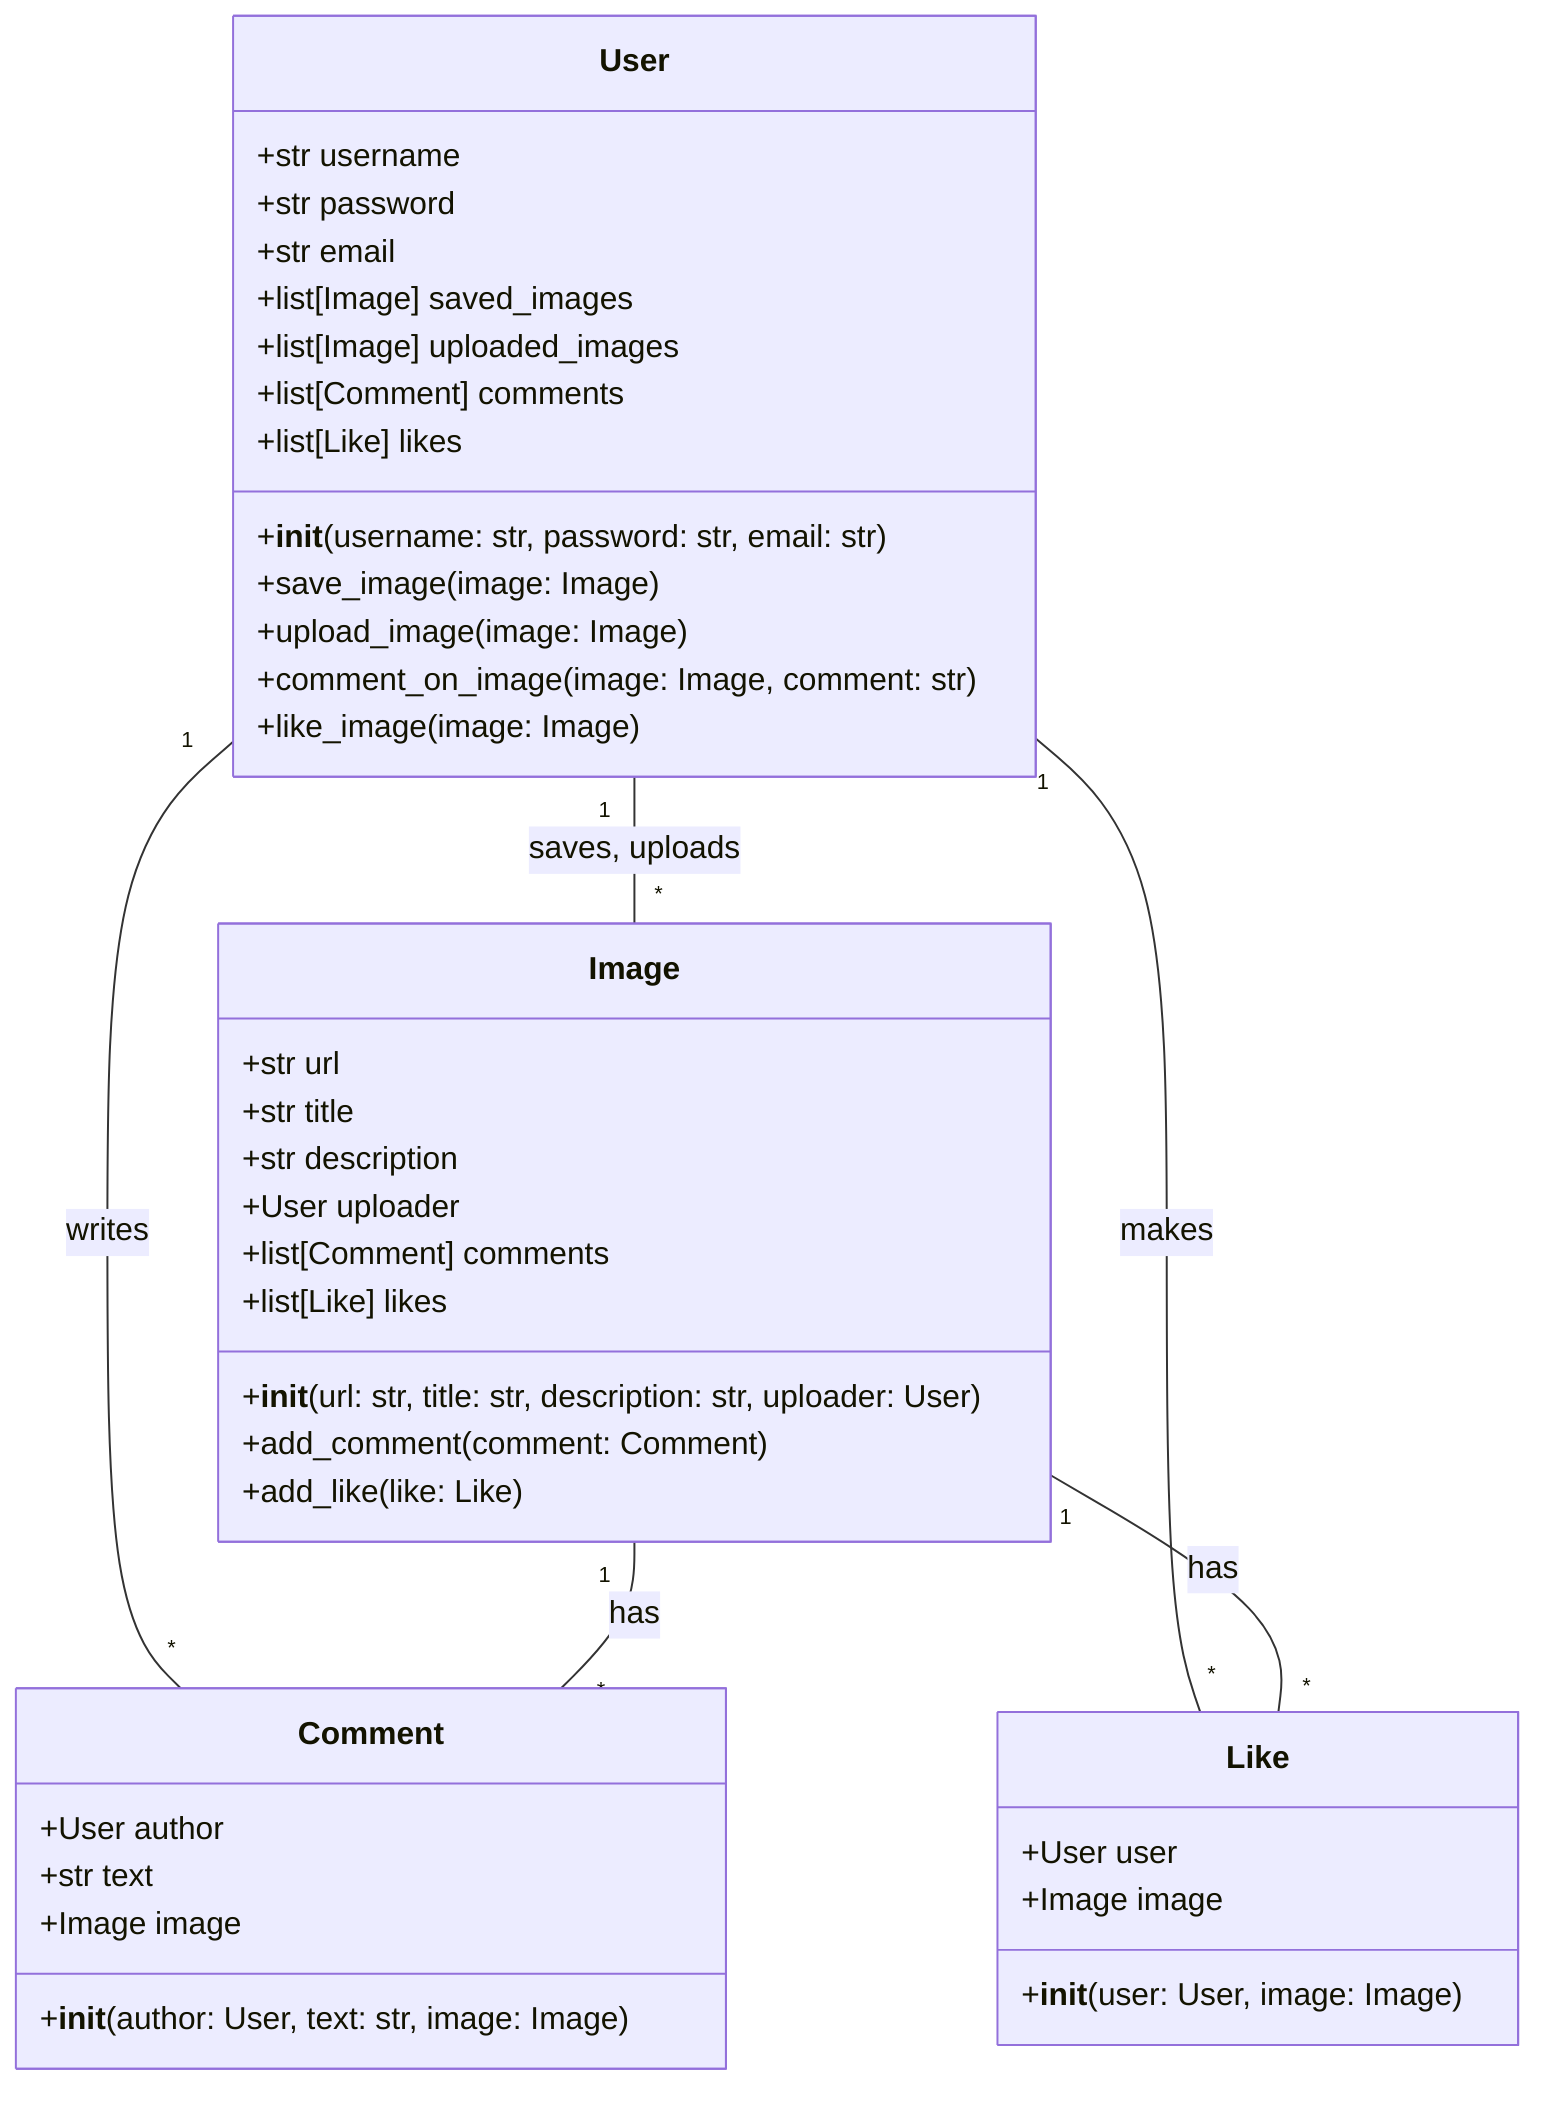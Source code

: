classDiagram
    class User{
        +str username
        +str password
        +str email
        +list[Image] saved_images
        +list[Image] uploaded_images
        +list[Comment] comments
        +list[Like] likes
        +__init__(username: str, password: str, email: str)
        +save_image(image: Image)
        +upload_image(image: Image)
        +comment_on_image(image: Image, comment: str)
        +like_image(image: Image)
    }
    class Image{
        +str url
        +str title
        +str description
        +User uploader
        +list[Comment] comments
        +list[Like] likes
        +__init__(url: str, title: str, description: str, uploader: User)
        +add_comment(comment: Comment)
        +add_like(like: Like)
    }
    class Comment{
        +User author
        +str text
        +Image image
        +__init__(author: User, text: str, image: Image)
    }
    class Like{
        +User user
        +Image image
        +__init__(user: User, image: Image)
    }
    User "1" -- "*" Image: saves, uploads
    User "1" -- "*" Comment: writes
    User "1" -- "*" Like: makes
    Image "1" -- "*" Comment: has
    Image "1" -- "*" Like: has